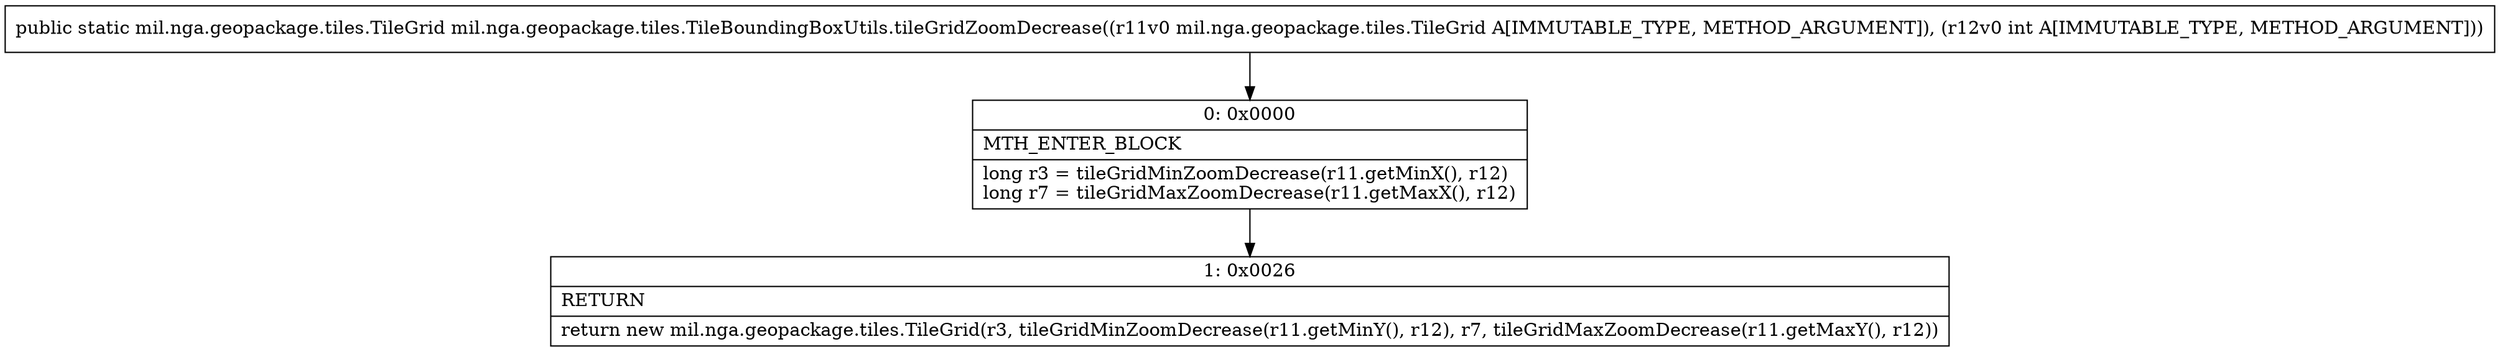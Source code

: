 digraph "CFG formil.nga.geopackage.tiles.TileBoundingBoxUtils.tileGridZoomDecrease(Lmil\/nga\/geopackage\/tiles\/TileGrid;I)Lmil\/nga\/geopackage\/tiles\/TileGrid;" {
Node_0 [shape=record,label="{0\:\ 0x0000|MTH_ENTER_BLOCK\l|long r3 = tileGridMinZoomDecrease(r11.getMinX(), r12)\llong r7 = tileGridMaxZoomDecrease(r11.getMaxX(), r12)\l}"];
Node_1 [shape=record,label="{1\:\ 0x0026|RETURN\l|return new mil.nga.geopackage.tiles.TileGrid(r3, tileGridMinZoomDecrease(r11.getMinY(), r12), r7, tileGridMaxZoomDecrease(r11.getMaxY(), r12))\l}"];
MethodNode[shape=record,label="{public static mil.nga.geopackage.tiles.TileGrid mil.nga.geopackage.tiles.TileBoundingBoxUtils.tileGridZoomDecrease((r11v0 mil.nga.geopackage.tiles.TileGrid A[IMMUTABLE_TYPE, METHOD_ARGUMENT]), (r12v0 int A[IMMUTABLE_TYPE, METHOD_ARGUMENT])) }"];
MethodNode -> Node_0;
Node_0 -> Node_1;
}

